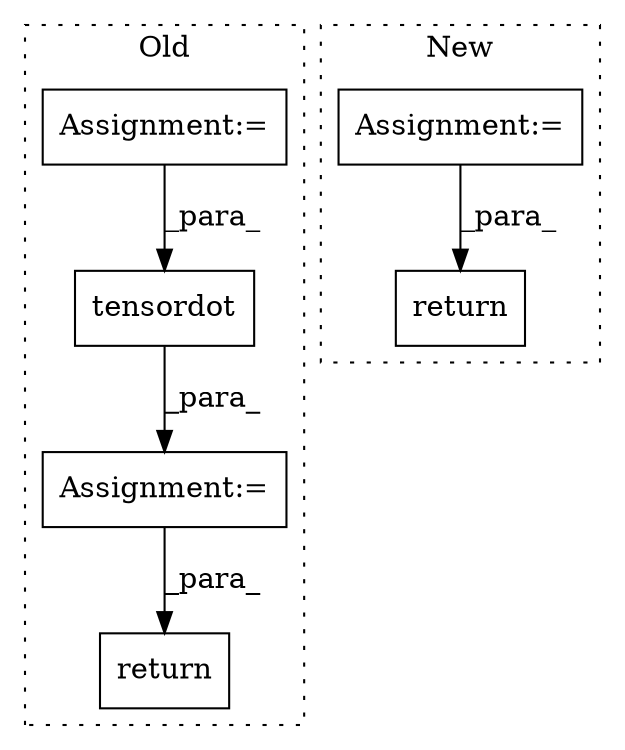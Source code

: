 digraph G {
subgraph cluster0 {
1 [label="tensordot" a="32" s="5182,5261" l="10,2" shape="box"];
3 [label="Assignment:=" a="7" s="5374" l="1" shape="box"];
4 [label="return" a="41" s="5433" l="7" shape="box"];
6 [label="Assignment:=" a="7" s="5116" l="6" shape="box"];
label = "Old";
style="dotted";
}
subgraph cluster1 {
2 [label="return" a="41" s="5262" l="7" shape="box"];
5 [label="Assignment:=" a="7" s="5152" l="1" shape="box"];
label = "New";
style="dotted";
}
1 -> 3 [label="_para_"];
3 -> 4 [label="_para_"];
5 -> 2 [label="_para_"];
6 -> 1 [label="_para_"];
}